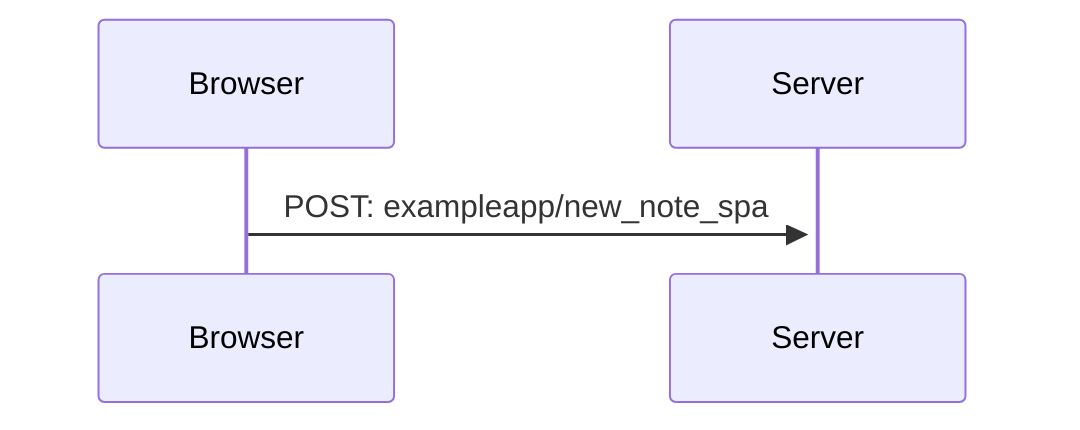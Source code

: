 sequenceDiagram
    participant B as Browser
    participant S as Server

    B->>+S: POST: exampleapp/new_note_spa